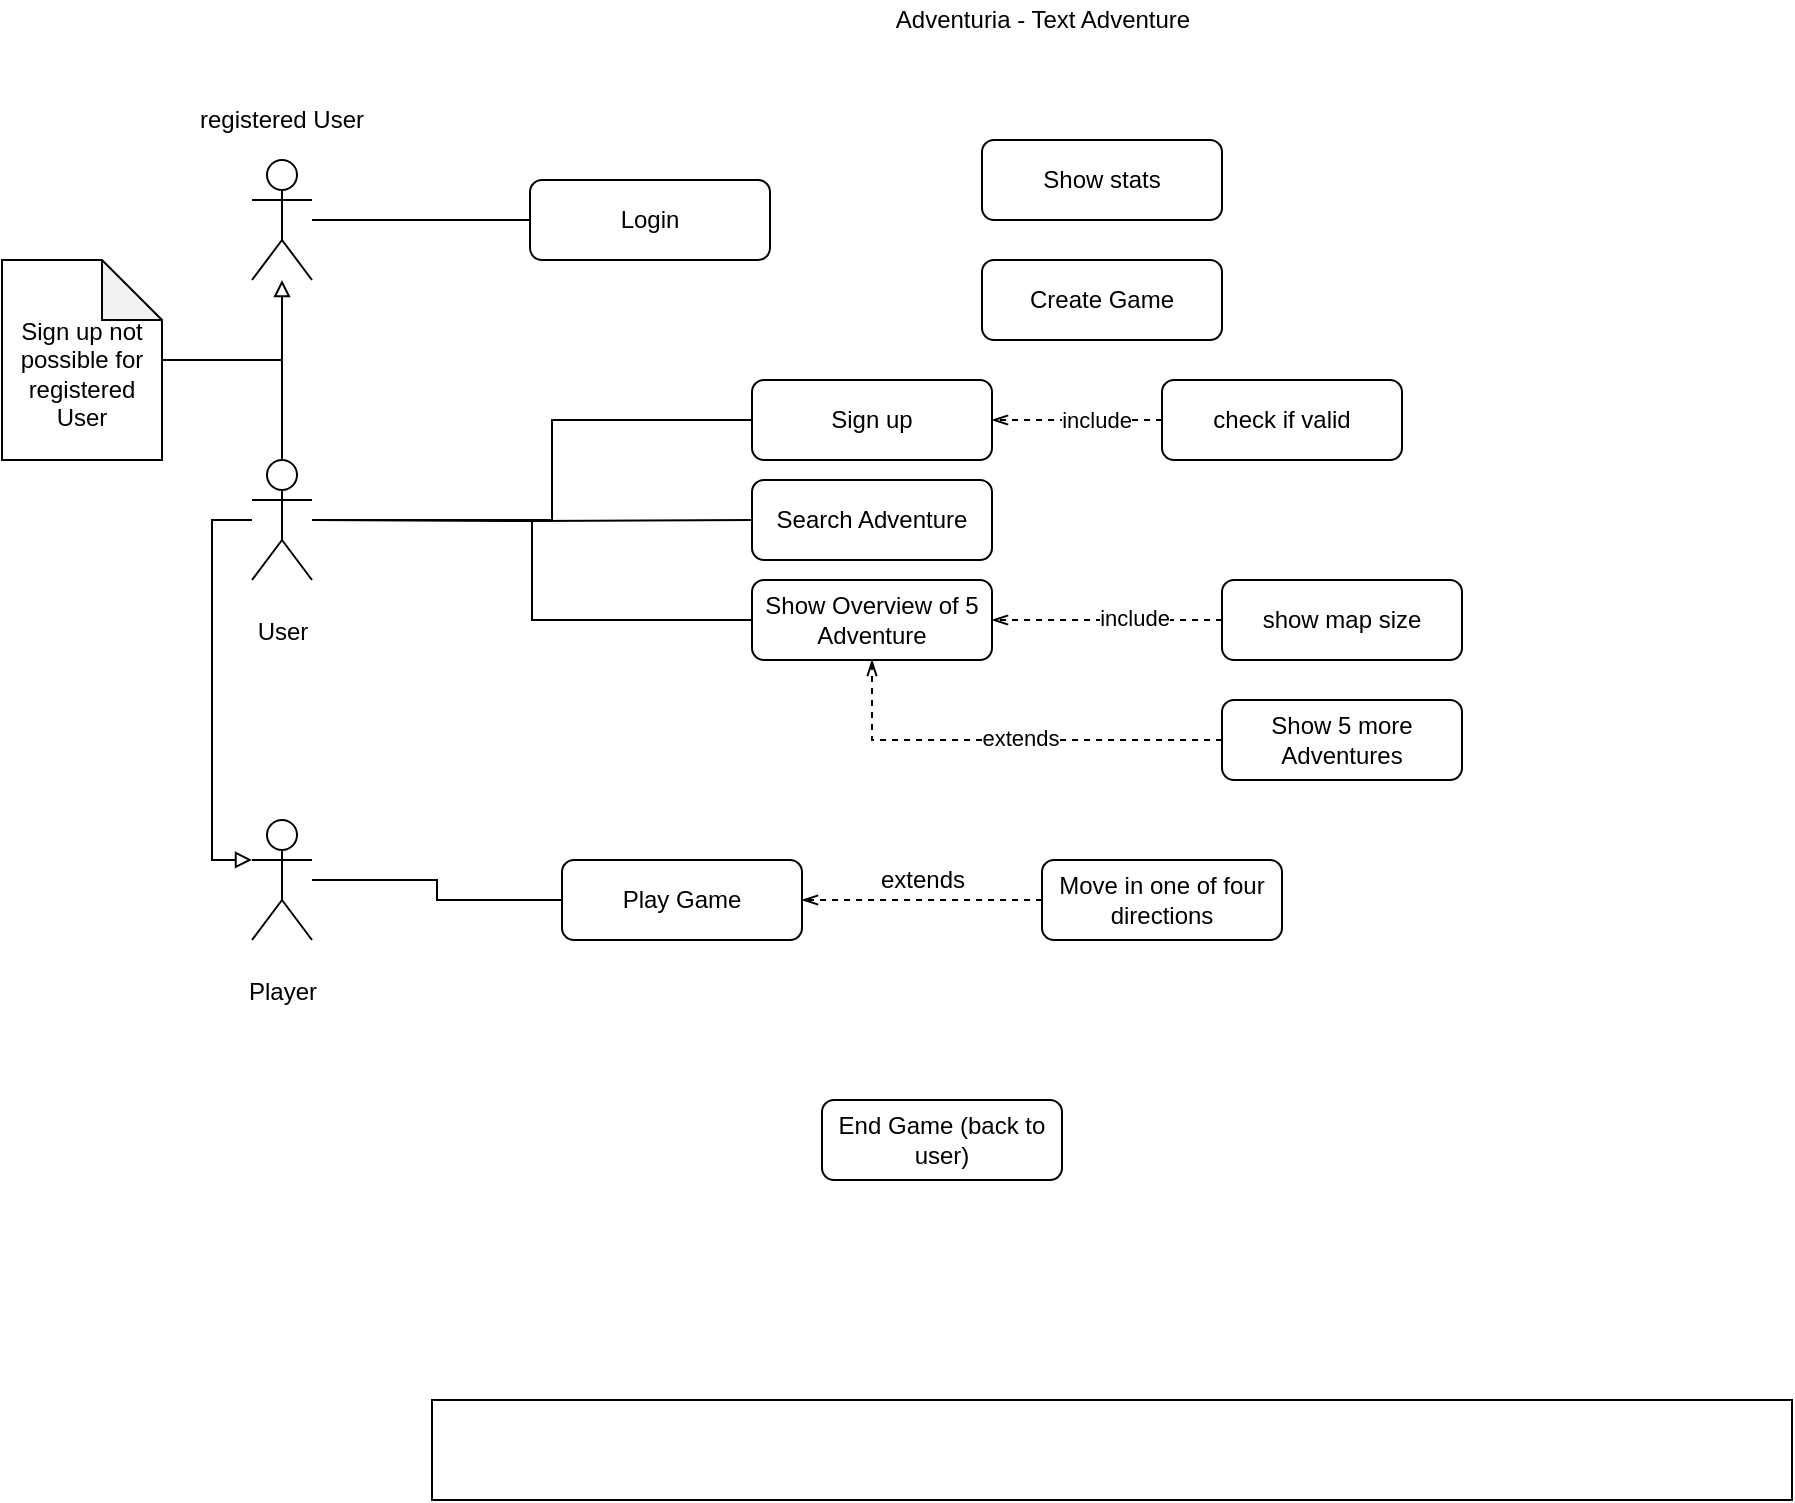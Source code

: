 <mxfile version="14.7.7" type="github">
  <diagram id="2k4qvEb0eAt47WyBkYto" name="Page-1">
    <mxGraphModel dx="976" dy="928" grid="1" gridSize="10" guides="1" tooltips="1" connect="1" arrows="1" fold="1" page="1" pageScale="1" pageWidth="827" pageHeight="1169" math="0" shadow="0">
      <root>
        <mxCell id="0" />
        <mxCell id="1" parent="0" />
        <mxCell id="Zf223wvTRj6IdAtIRfd2-27" style="edgeStyle=orthogonalEdgeStyle;rounded=0;orthogonalLoop=1;jettySize=auto;html=1;entryX=0;entryY=0.5;entryDx=0;entryDy=0;endArrow=none;endFill=0;" edge="1" parent="1" source="qG030Nj6i0k_ADabBcjQ-6" target="Zf223wvTRj6IdAtIRfd2-13">
          <mxGeometry relative="1" as="geometry" />
        </mxCell>
        <mxCell id="qG030Nj6i0k_ADabBcjQ-6" value="&lt;p&gt;&lt;br&gt;&lt;/p&gt;" style="shape=umlActor;verticalLabelPosition=bottom;verticalAlign=top;html=1;outlineConnect=0;" parent="1" vertex="1">
          <mxGeometry x="155" y="130" width="30" height="60" as="geometry" />
        </mxCell>
        <mxCell id="Zf223wvTRj6IdAtIRfd2-1" value="" style="rounded=0;whiteSpace=wrap;html=1;fillColor=none;" vertex="1" parent="1">
          <mxGeometry x="245" y="750" width="680" height="50" as="geometry" />
        </mxCell>
        <mxCell id="Zf223wvTRj6IdAtIRfd2-2" value="Adventuria - Text Adventure" style="text;html=1;align=center;verticalAlign=middle;resizable=0;points=[];autosize=1;strokeColor=none;" vertex="1" parent="1">
          <mxGeometry x="470" y="50" width="160" height="20" as="geometry" />
        </mxCell>
        <mxCell id="Zf223wvTRj6IdAtIRfd2-8" style="edgeStyle=orthogonalEdgeStyle;rounded=0;orthogonalLoop=1;jettySize=auto;html=1;endArrow=block;endFill=0;" edge="1" parent="1" source="Zf223wvTRj6IdAtIRfd2-4" target="qG030Nj6i0k_ADabBcjQ-6">
          <mxGeometry relative="1" as="geometry" />
        </mxCell>
        <mxCell id="Zf223wvTRj6IdAtIRfd2-11" style="edgeStyle=orthogonalEdgeStyle;rounded=0;orthogonalLoop=1;jettySize=auto;html=1;endArrow=block;endFill=0;entryX=0;entryY=0.333;entryDx=0;entryDy=0;entryPerimeter=0;" edge="1" parent="1" source="Zf223wvTRj6IdAtIRfd2-4" target="Zf223wvTRj6IdAtIRfd2-5">
          <mxGeometry relative="1" as="geometry">
            <mxPoint x="135" y="490" as="targetPoint" />
            <Array as="points">
              <mxPoint x="135" y="310" />
              <mxPoint x="135" y="480" />
            </Array>
          </mxGeometry>
        </mxCell>
        <mxCell id="Zf223wvTRj6IdAtIRfd2-18" style="edgeStyle=orthogonalEdgeStyle;rounded=0;orthogonalLoop=1;jettySize=auto;html=1;endArrow=none;endFill=0;" edge="1" parent="1" source="Zf223wvTRj6IdAtIRfd2-4" target="Zf223wvTRj6IdAtIRfd2-17">
          <mxGeometry relative="1" as="geometry">
            <Array as="points">
              <mxPoint x="305" y="310" />
              <mxPoint x="305" y="260" />
            </Array>
          </mxGeometry>
        </mxCell>
        <mxCell id="Zf223wvTRj6IdAtIRfd2-21" style="edgeStyle=orthogonalEdgeStyle;rounded=0;orthogonalLoop=1;jettySize=auto;html=1;endArrow=none;endFill=0;" edge="1" parent="1" target="Zf223wvTRj6IdAtIRfd2-19">
          <mxGeometry relative="1" as="geometry">
            <mxPoint x="185" y="310" as="sourcePoint" />
          </mxGeometry>
        </mxCell>
        <mxCell id="Zf223wvTRj6IdAtIRfd2-22" style="edgeStyle=orthogonalEdgeStyle;rounded=0;orthogonalLoop=1;jettySize=auto;html=1;entryX=0;entryY=0.5;entryDx=0;entryDy=0;endArrow=none;endFill=0;" edge="1" parent="1" source="Zf223wvTRj6IdAtIRfd2-4" target="Zf223wvTRj6IdAtIRfd2-20">
          <mxGeometry relative="1" as="geometry" />
        </mxCell>
        <mxCell id="Zf223wvTRj6IdAtIRfd2-4" value="&lt;p&gt;User&lt;/p&gt;" style="shape=umlActor;verticalLabelPosition=bottom;verticalAlign=top;html=1;outlineConnect=0;" vertex="1" parent="1">
          <mxGeometry x="155" y="280" width="30" height="60" as="geometry" />
        </mxCell>
        <mxCell id="Zf223wvTRj6IdAtIRfd2-24" style="edgeStyle=orthogonalEdgeStyle;rounded=0;orthogonalLoop=1;jettySize=auto;html=1;endArrow=none;endFill=0;" edge="1" parent="1" source="Zf223wvTRj6IdAtIRfd2-5" target="Zf223wvTRj6IdAtIRfd2-14">
          <mxGeometry relative="1" as="geometry" />
        </mxCell>
        <mxCell id="Zf223wvTRj6IdAtIRfd2-5" value="&lt;p&gt;Player&lt;/p&gt;" style="shape=umlActor;verticalLabelPosition=bottom;verticalAlign=top;html=1;outlineConnect=0;" vertex="1" parent="1">
          <mxGeometry x="155" y="460" width="30" height="60" as="geometry" />
        </mxCell>
        <mxCell id="Zf223wvTRj6IdAtIRfd2-9" value="registered User" style="text;html=1;strokeColor=none;fillColor=none;align=center;verticalAlign=middle;whiteSpace=wrap;rounded=0;" vertex="1" parent="1">
          <mxGeometry x="120" y="100" width="100" height="20" as="geometry" />
        </mxCell>
        <mxCell id="Zf223wvTRj6IdAtIRfd2-13" value="Login" style="rounded=1;whiteSpace=wrap;html=1;fillColor=none;" vertex="1" parent="1">
          <mxGeometry x="294" y="140" width="120" height="40" as="geometry" />
        </mxCell>
        <mxCell id="Zf223wvTRj6IdAtIRfd2-14" value="Play Game" style="rounded=1;whiteSpace=wrap;html=1;fillColor=none;" vertex="1" parent="1">
          <mxGeometry x="310" y="480" width="120" height="40" as="geometry" />
        </mxCell>
        <mxCell id="Zf223wvTRj6IdAtIRfd2-16" value="Show stats" style="rounded=1;whiteSpace=wrap;html=1;fillColor=none;" vertex="1" parent="1">
          <mxGeometry x="520" y="120" width="120" height="40" as="geometry" />
        </mxCell>
        <mxCell id="Zf223wvTRj6IdAtIRfd2-17" value="Sign up" style="rounded=1;whiteSpace=wrap;html=1;fillColor=none;" vertex="1" parent="1">
          <mxGeometry x="405" y="240" width="120" height="40" as="geometry" />
        </mxCell>
        <mxCell id="Zf223wvTRj6IdAtIRfd2-19" value="Search Adventure" style="rounded=1;whiteSpace=wrap;html=1;fillColor=none;" vertex="1" parent="1">
          <mxGeometry x="405" y="290" width="120" height="40" as="geometry" />
        </mxCell>
        <mxCell id="Zf223wvTRj6IdAtIRfd2-20" value="Show Overview of 5 Adventure" style="rounded=1;whiteSpace=wrap;html=1;fillColor=none;" vertex="1" parent="1">
          <mxGeometry x="405" y="340" width="120" height="40" as="geometry" />
        </mxCell>
        <mxCell id="Zf223wvTRj6IdAtIRfd2-26" style="edgeStyle=orthogonalEdgeStyle;rounded=0;orthogonalLoop=1;jettySize=auto;html=1;endArrow=none;endFill=0;" edge="1" parent="1" source="Zf223wvTRj6IdAtIRfd2-25">
          <mxGeometry relative="1" as="geometry">
            <mxPoint x="170" y="230" as="targetPoint" />
          </mxGeometry>
        </mxCell>
        <mxCell id="Zf223wvTRj6IdAtIRfd2-25" value="&lt;br&gt;Sign up not possible for registered User" style="shape=note;whiteSpace=wrap;html=1;backgroundOutline=1;darkOpacity=0.05;fillColor=none;" vertex="1" parent="1">
          <mxGeometry x="30" y="180" width="80" height="100" as="geometry" />
        </mxCell>
        <mxCell id="Zf223wvTRj6IdAtIRfd2-31" style="edgeStyle=orthogonalEdgeStyle;rounded=0;orthogonalLoop=1;jettySize=auto;html=1;entryX=1;entryY=0.5;entryDx=0;entryDy=0;endArrow=openThin;endFill=0;dashed=1;startArrow=none;startFill=0;" edge="1" parent="1" source="Zf223wvTRj6IdAtIRfd2-30" target="Zf223wvTRj6IdAtIRfd2-14">
          <mxGeometry relative="1" as="geometry" />
        </mxCell>
        <mxCell id="Zf223wvTRj6IdAtIRfd2-30" value="Move in one of four directions" style="rounded=1;whiteSpace=wrap;html=1;fillColor=none;" vertex="1" parent="1">
          <mxGeometry x="550" y="480" width="120" height="40" as="geometry" />
        </mxCell>
        <mxCell id="Zf223wvTRj6IdAtIRfd2-32" value="extends" style="text;html=1;align=center;verticalAlign=middle;resizable=0;points=[];autosize=1;strokeColor=none;" vertex="1" parent="1">
          <mxGeometry x="460" y="480" width="60" height="20" as="geometry" />
        </mxCell>
        <mxCell id="Zf223wvTRj6IdAtIRfd2-34" style="edgeStyle=orthogonalEdgeStyle;rounded=0;orthogonalLoop=1;jettySize=auto;html=1;entryX=1;entryY=0.5;entryDx=0;entryDy=0;dashed=1;startArrow=none;startFill=0;endArrow=openThin;endFill=0;" edge="1" parent="1" source="Zf223wvTRj6IdAtIRfd2-33" target="Zf223wvTRj6IdAtIRfd2-20">
          <mxGeometry relative="1" as="geometry" />
        </mxCell>
        <mxCell id="Zf223wvTRj6IdAtIRfd2-35" value="include" style="edgeLabel;html=1;align=center;verticalAlign=middle;resizable=0;points=[];" vertex="1" connectable="0" parent="Zf223wvTRj6IdAtIRfd2-34">
          <mxGeometry x="-0.248" y="-1" relative="1" as="geometry">
            <mxPoint x="-1" as="offset" />
          </mxGeometry>
        </mxCell>
        <mxCell id="Zf223wvTRj6IdAtIRfd2-33" value="show map size" style="rounded=1;whiteSpace=wrap;html=1;fillColor=none;" vertex="1" parent="1">
          <mxGeometry x="640" y="340" width="120" height="40" as="geometry" />
        </mxCell>
        <mxCell id="Zf223wvTRj6IdAtIRfd2-36" value="End Game (back to user)" style="rounded=1;whiteSpace=wrap;html=1;fillColor=none;" vertex="1" parent="1">
          <mxGeometry x="440" y="600" width="120" height="40" as="geometry" />
        </mxCell>
        <mxCell id="Zf223wvTRj6IdAtIRfd2-37" value="Create Game" style="rounded=1;whiteSpace=wrap;html=1;fillColor=none;" vertex="1" parent="1">
          <mxGeometry x="520" y="180" width="120" height="40" as="geometry" />
        </mxCell>
        <mxCell id="Zf223wvTRj6IdAtIRfd2-39" style="edgeStyle=orthogonalEdgeStyle;rounded=0;orthogonalLoop=1;jettySize=auto;html=1;entryX=1;entryY=0.5;entryDx=0;entryDy=0;dashed=1;startArrow=none;startFill=0;endArrow=openThin;endFill=0;" edge="1" parent="1" source="Zf223wvTRj6IdAtIRfd2-38" target="Zf223wvTRj6IdAtIRfd2-17">
          <mxGeometry relative="1" as="geometry" />
        </mxCell>
        <mxCell id="Zf223wvTRj6IdAtIRfd2-40" value="include" style="edgeLabel;html=1;align=center;verticalAlign=middle;resizable=0;points=[];" vertex="1" connectable="0" parent="Zf223wvTRj6IdAtIRfd2-39">
          <mxGeometry x="-0.212" relative="1" as="geometry">
            <mxPoint as="offset" />
          </mxGeometry>
        </mxCell>
        <mxCell id="Zf223wvTRj6IdAtIRfd2-38" value="check if valid" style="rounded=1;whiteSpace=wrap;html=1;fillColor=none;" vertex="1" parent="1">
          <mxGeometry x="610" y="240" width="120" height="40" as="geometry" />
        </mxCell>
        <mxCell id="Zf223wvTRj6IdAtIRfd2-44" style="edgeStyle=orthogonalEdgeStyle;rounded=0;orthogonalLoop=1;jettySize=auto;html=1;entryX=0.5;entryY=1;entryDx=0;entryDy=0;dashed=1;startArrow=none;startFill=0;endArrow=openThin;endFill=0;" edge="1" parent="1" source="Zf223wvTRj6IdAtIRfd2-43" target="Zf223wvTRj6IdAtIRfd2-20">
          <mxGeometry relative="1" as="geometry" />
        </mxCell>
        <mxCell id="Zf223wvTRj6IdAtIRfd2-45" value="extends" style="edgeLabel;html=1;align=center;verticalAlign=middle;resizable=0;points=[];" vertex="1" connectable="0" parent="Zf223wvTRj6IdAtIRfd2-44">
          <mxGeometry x="-0.06" y="-1" relative="1" as="geometry">
            <mxPoint as="offset" />
          </mxGeometry>
        </mxCell>
        <mxCell id="Zf223wvTRj6IdAtIRfd2-43" value="Show 5 more Adventures" style="rounded=1;whiteSpace=wrap;html=1;fillColor=none;" vertex="1" parent="1">
          <mxGeometry x="640" y="400" width="120" height="40" as="geometry" />
        </mxCell>
      </root>
    </mxGraphModel>
  </diagram>
</mxfile>
